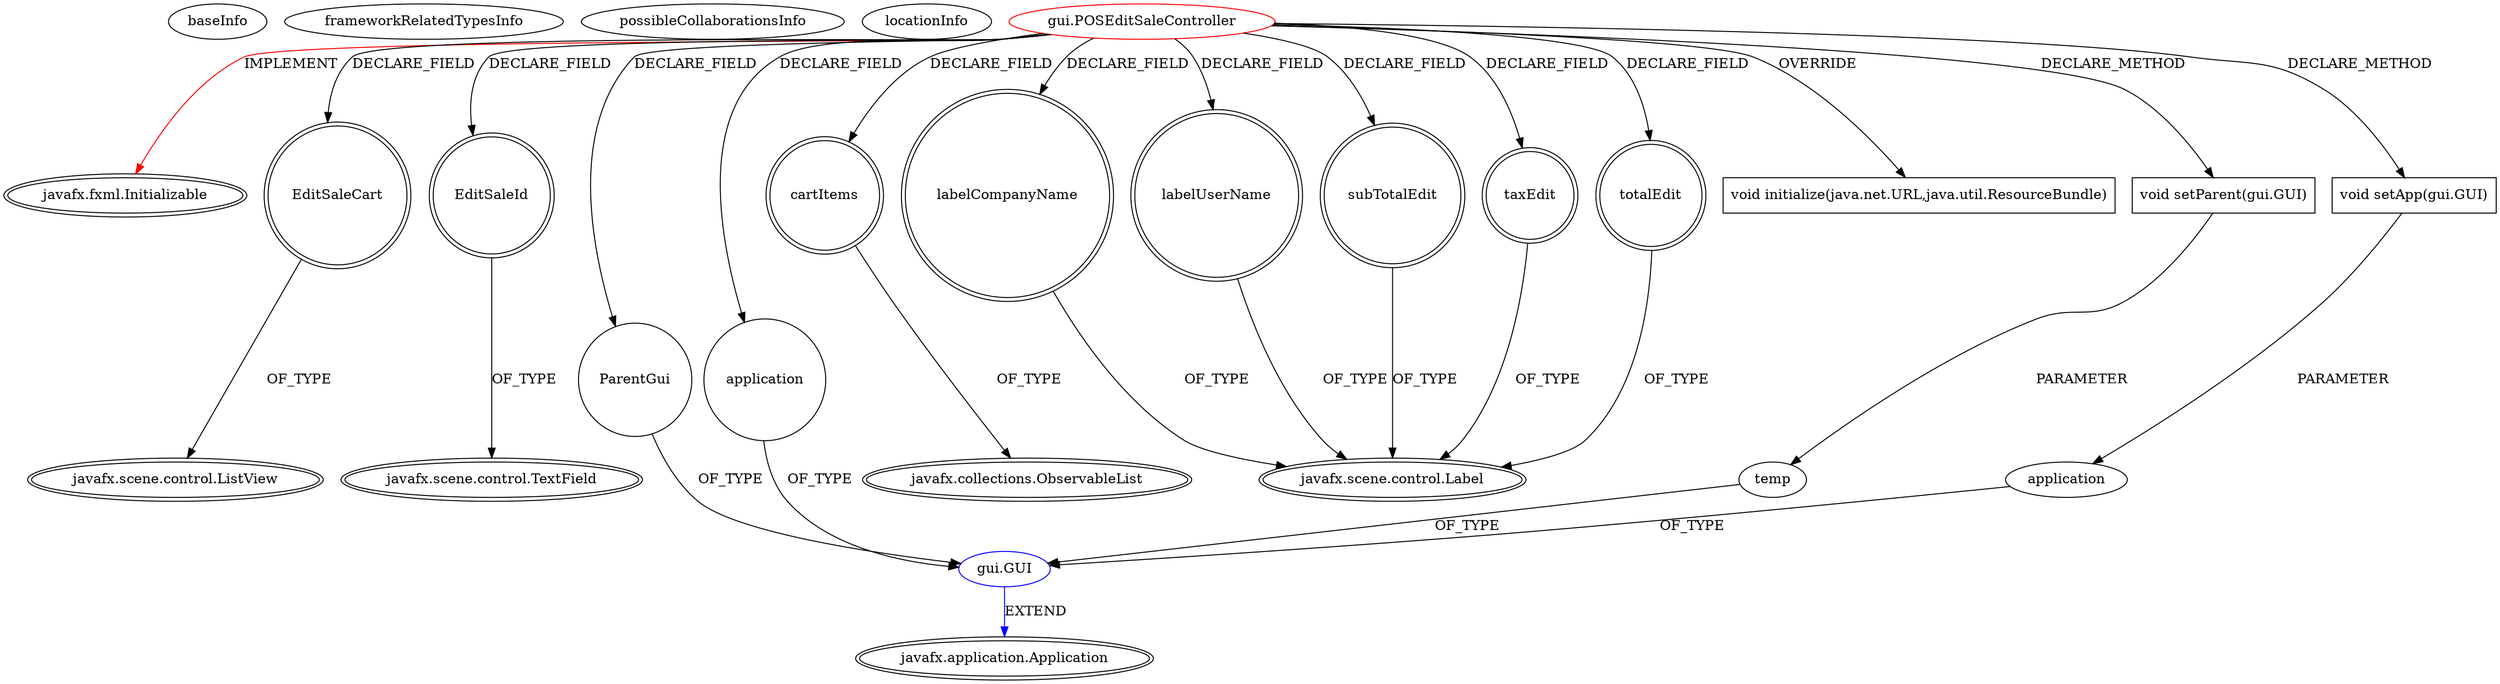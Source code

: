 digraph {
baseInfo[graphId=2215,category="extension_graph",isAnonymous=false,possibleRelation=true]
frameworkRelatedTypesInfo[0="javafx.fxml.Initializable"]
possibleCollaborationsInfo[0="2215~CLIENT_METHOD_DECLARATION-PARAMETER_DECLARATION-CLIENT_METHOD_DECLARATION-PARAMETER_DECLARATION-FIELD_DECLARATION-FIELD_DECLARATION-~javafx.fxml.Initializable ~javafx.application.Application ~false~false"]
locationInfo[projectName="bpaxson62-JavaFXPOS",filePath="/bpaxson62-JavaFXPOS/JavaFXPOS-master/src/gui/POSEditSaleController.java",contextSignature="POSEditSaleController",graphId="2215"]
0[label="gui.POSEditSaleController",vertexType="ROOT_CLIENT_CLASS_DECLARATION",isFrameworkType=false,color=red]
1[label="javafx.fxml.Initializable",vertexType="FRAMEWORK_INTERFACE_TYPE",isFrameworkType=true,peripheries=2]
2[label="EditSaleCart",vertexType="FIELD_DECLARATION",isFrameworkType=true,peripheries=2,shape=circle]
3[label="javafx.scene.control.ListView",vertexType="FRAMEWORK_CLASS_TYPE",isFrameworkType=true,peripheries=2]
4[label="EditSaleId",vertexType="FIELD_DECLARATION",isFrameworkType=true,peripheries=2,shape=circle]
5[label="javafx.scene.control.TextField",vertexType="FRAMEWORK_CLASS_TYPE",isFrameworkType=true,peripheries=2]
6[label="ParentGui",vertexType="FIELD_DECLARATION",isFrameworkType=false,shape=circle]
7[label="gui.GUI",vertexType="REFERENCE_CLIENT_CLASS_DECLARATION",isFrameworkType=false,color=blue]
8[label="javafx.application.Application",vertexType="FRAMEWORK_CLASS_TYPE",isFrameworkType=true,peripheries=2]
9[label="application",vertexType="FIELD_DECLARATION",isFrameworkType=false,shape=circle]
11[label="cartItems",vertexType="FIELD_DECLARATION",isFrameworkType=true,peripheries=2,shape=circle]
12[label="javafx.collections.ObservableList",vertexType="FRAMEWORK_INTERFACE_TYPE",isFrameworkType=true,peripheries=2]
13[label="labelCompanyName",vertexType="FIELD_DECLARATION",isFrameworkType=true,peripheries=2,shape=circle]
14[label="javafx.scene.control.Label",vertexType="FRAMEWORK_CLASS_TYPE",isFrameworkType=true,peripheries=2]
15[label="labelUserName",vertexType="FIELD_DECLARATION",isFrameworkType=true,peripheries=2,shape=circle]
17[label="subTotalEdit",vertexType="FIELD_DECLARATION",isFrameworkType=true,peripheries=2,shape=circle]
19[label="taxEdit",vertexType="FIELD_DECLARATION",isFrameworkType=true,peripheries=2,shape=circle]
21[label="totalEdit",vertexType="FIELD_DECLARATION",isFrameworkType=true,peripheries=2,shape=circle]
23[label="void initialize(java.net.URL,java.util.ResourceBundle)",vertexType="OVERRIDING_METHOD_DECLARATION",isFrameworkType=false,shape=box]
24[label="void setParent(gui.GUI)",vertexType="CLIENT_METHOD_DECLARATION",isFrameworkType=false,shape=box]
25[label="temp",vertexType="PARAMETER_DECLARATION",isFrameworkType=false]
27[label="void setApp(gui.GUI)",vertexType="CLIENT_METHOD_DECLARATION",isFrameworkType=false,shape=box]
28[label="application",vertexType="PARAMETER_DECLARATION",isFrameworkType=false]
0->1[label="IMPLEMENT",color=red]
0->2[label="DECLARE_FIELD"]
2->3[label="OF_TYPE"]
0->4[label="DECLARE_FIELD"]
4->5[label="OF_TYPE"]
0->6[label="DECLARE_FIELD"]
7->8[label="EXTEND",color=blue]
6->7[label="OF_TYPE"]
0->9[label="DECLARE_FIELD"]
9->7[label="OF_TYPE"]
0->11[label="DECLARE_FIELD"]
11->12[label="OF_TYPE"]
0->13[label="DECLARE_FIELD"]
13->14[label="OF_TYPE"]
0->15[label="DECLARE_FIELD"]
15->14[label="OF_TYPE"]
0->17[label="DECLARE_FIELD"]
17->14[label="OF_TYPE"]
0->19[label="DECLARE_FIELD"]
19->14[label="OF_TYPE"]
0->21[label="DECLARE_FIELD"]
21->14[label="OF_TYPE"]
0->23[label="OVERRIDE"]
0->24[label="DECLARE_METHOD"]
25->7[label="OF_TYPE"]
24->25[label="PARAMETER"]
0->27[label="DECLARE_METHOD"]
28->7[label="OF_TYPE"]
27->28[label="PARAMETER"]
}
